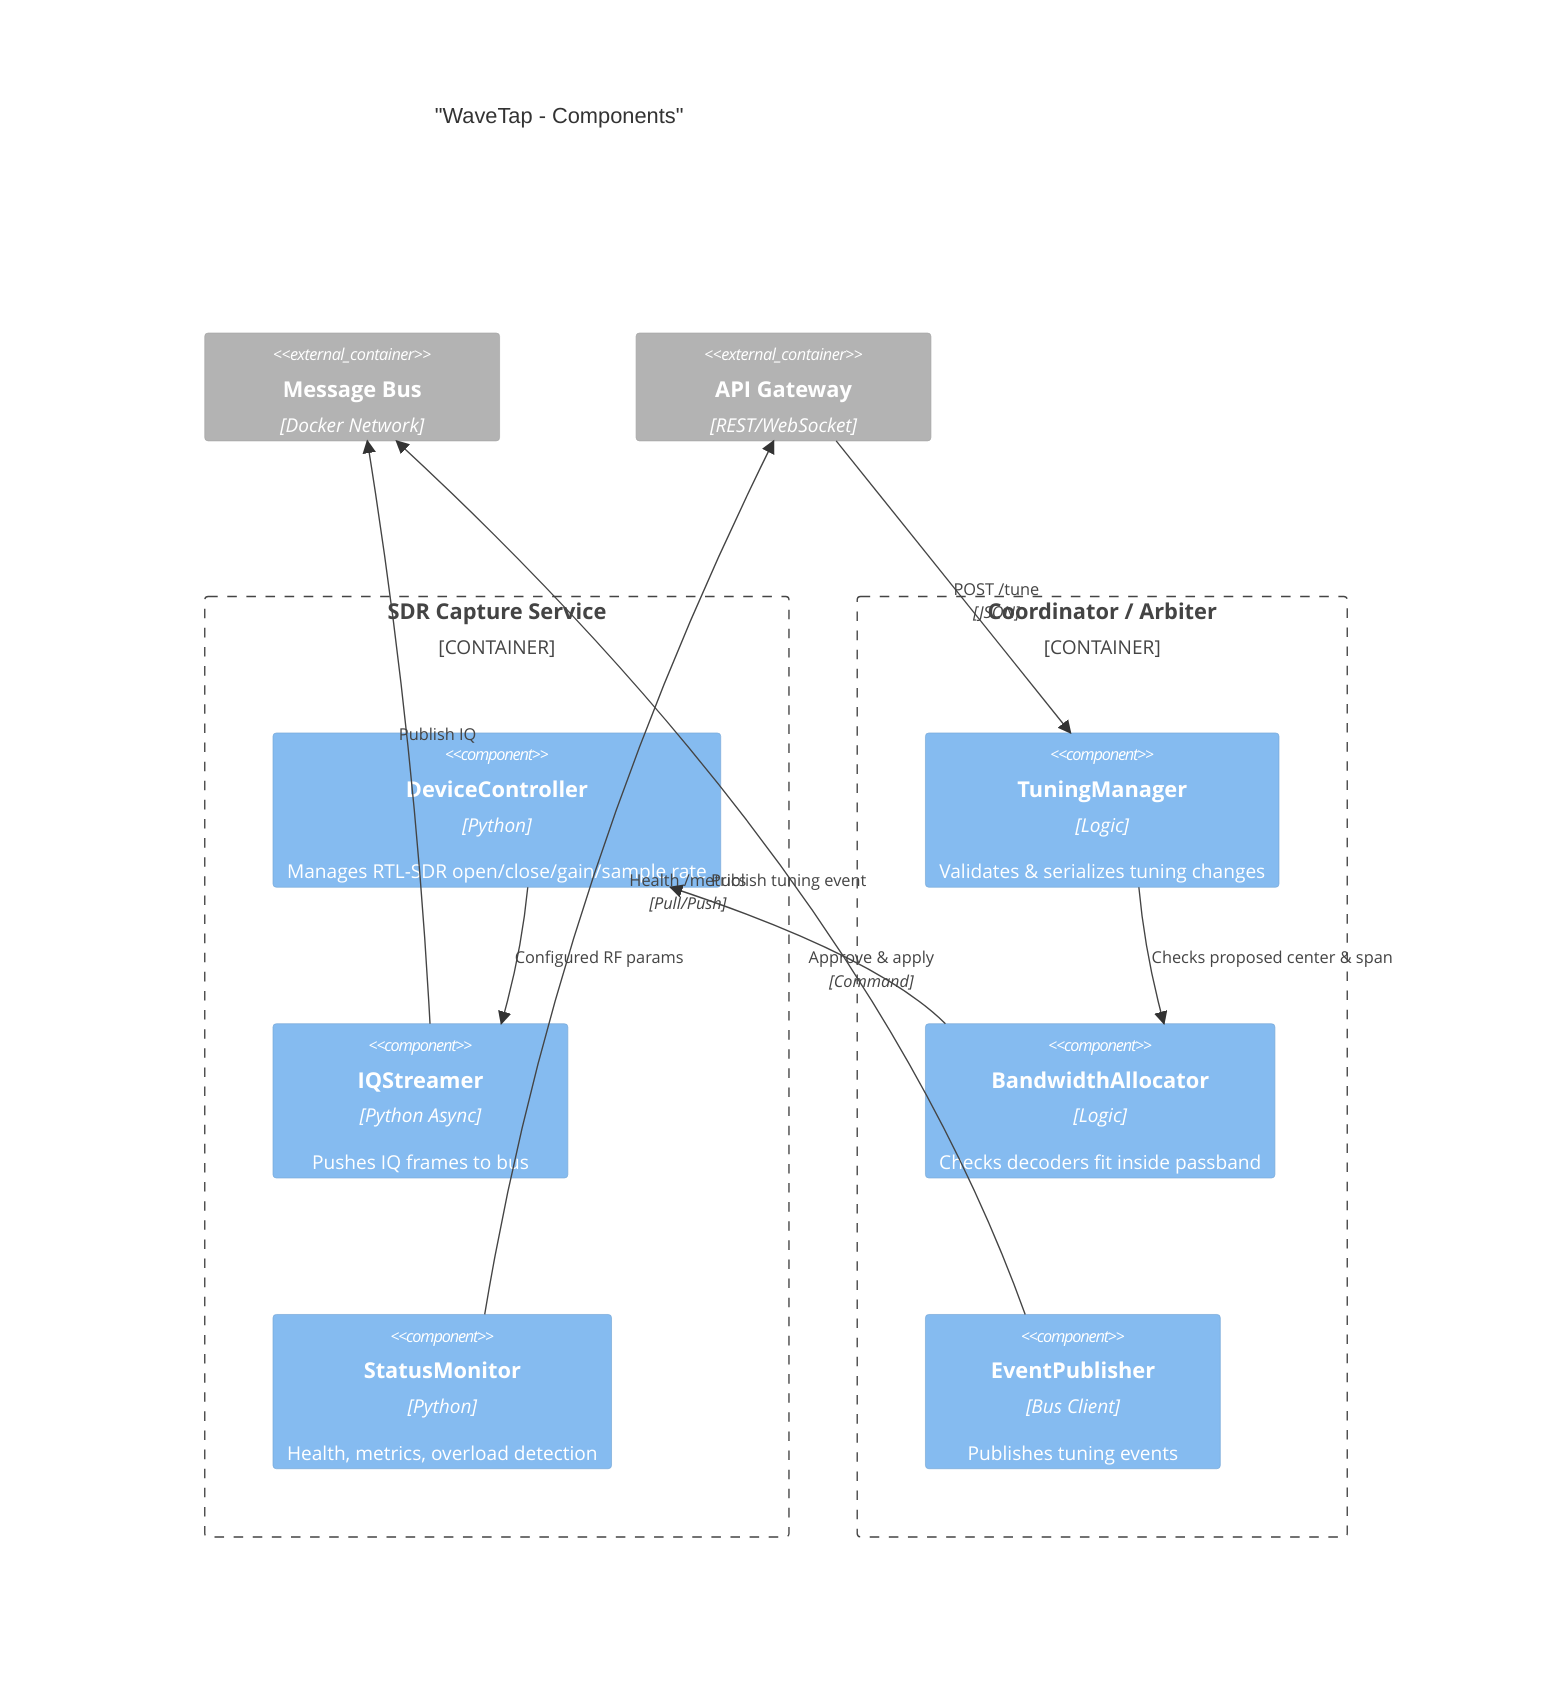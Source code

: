 C4Component
title "WaveTap - Components"

Container_Boundary(cap, "SDR Capture Service") {
  Component(dev_ctrl, "DeviceController", "Python", "Manages RTL-SDR open/close/gain/sample rate")
  Component(streamer, "IQStreamer", "Python Async", "Pushes IQ frames to bus")
  Component(stat_mon, "StatusMonitor", "Python", "Health, metrics, overload detection")
}

Container_Boundary(coord, "Coordinator / Arbiter") {
  Component(tun_mgr, "TuningManager", "Logic", "Validates & serializes tuning changes")
  Component(bw_alloc, "BandwidthAllocator", "Logic", "Checks decoders fit inside passband")
  Component(notify, "EventPublisher", "Bus Client", "Publishes tuning events")
}

Container_Ext(bus, "Message Bus", "Docker Network")
Container_Ext(api, "API Gateway", "REST/WebSocket")

Rel(api, tun_mgr, "POST /tune", "JSON")
Rel(tun_mgr, bw_alloc, "Checks proposed center & span")
Rel(bw_alloc, dev_ctrl, "Approve & apply", "Command")
Rel(dev_ctrl, streamer, "Configured RF params")
Rel(streamer, bus, "Publish IQ")
Rel(notify, bus, "Publish tuning event")
Rel(stat_mon, api, "Health /metrics", "Pull/Push")